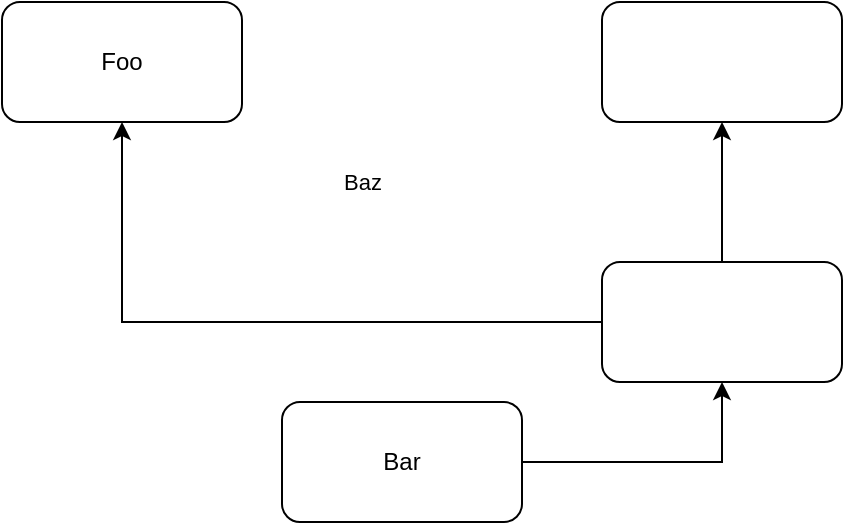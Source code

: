 <mxfile version="24.2.3" type="github">
  <diagram name="Page-1" id="52a04d89-c75d-2922-d76d-85b35f80e030">
    <mxGraphModel dx="984" dy="666" grid="1" gridSize="10" guides="1" tooltips="1" connect="1" arrows="1" fold="1" page="1" pageScale="1" pageWidth="1100" pageHeight="850" background="none" math="0" shadow="0">
      <root>
        <mxCell id="0" />
        <mxCell id="1" parent="0" />
        <mxCell id="GLv8Abzz86HeR-K9PCVT-4" style="edgeStyle=orthogonalEdgeStyle;rounded=0;orthogonalLoop=1;jettySize=auto;html=1;" edge="1" parent="1" source="GLv8Abzz86HeR-K9PCVT-2" target="GLv8Abzz86HeR-K9PCVT-3">
          <mxGeometry relative="1" as="geometry" />
        </mxCell>
        <mxCell id="GLv8Abzz86HeR-K9PCVT-2" value="Bar" style="rounded=1;whiteSpace=wrap;html=1;" vertex="1" parent="1">
          <mxGeometry x="400" y="310" width="120" height="60" as="geometry" />
        </mxCell>
        <mxCell id="GLv8Abzz86HeR-K9PCVT-6" style="edgeStyle=orthogonalEdgeStyle;rounded=0;orthogonalLoop=1;jettySize=auto;html=1;" edge="1" parent="1" source="GLv8Abzz86HeR-K9PCVT-3" target="GLv8Abzz86HeR-K9PCVT-5">
          <mxGeometry relative="1" as="geometry" />
        </mxCell>
        <mxCell id="GLv8Abzz86HeR-K9PCVT-3" value="" style="rounded=1;whiteSpace=wrap;html=1;" vertex="1" parent="1">
          <mxGeometry x="560" y="240" width="120" height="60" as="geometry" />
        </mxCell>
        <mxCell id="GLv8Abzz86HeR-K9PCVT-5" value="" style="rounded=1;whiteSpace=wrap;html=1;" vertex="1" parent="1">
          <mxGeometry x="560" y="110" width="120" height="60" as="geometry" />
        </mxCell>
        <mxCell id="GLv8Abzz86HeR-K9PCVT-7" value="Foo" style="rounded=1;whiteSpace=wrap;html=1;" vertex="1" parent="1">
          <mxGeometry x="260" y="110" width="120" height="60" as="geometry" />
        </mxCell>
        <mxCell id="GLv8Abzz86HeR-K9PCVT-8" style="edgeStyle=orthogonalEdgeStyle;rounded=0;orthogonalLoop=1;jettySize=auto;html=1;" edge="1" parent="1" source="GLv8Abzz86HeR-K9PCVT-3" target="GLv8Abzz86HeR-K9PCVT-7">
          <mxGeometry relative="1" as="geometry">
            <mxPoint x="490" y="190" as="targetPoint" />
          </mxGeometry>
        </mxCell>
        <mxCell id="GLv8Abzz86HeR-K9PCVT-9" value="Baz" style="edgeLabel;html=1;align=center;verticalAlign=middle;resizable=0;points=[];" vertex="1" connectable="0" parent="GLv8Abzz86HeR-K9PCVT-8">
          <mxGeometry x="-0.224" y="-3" relative="1" as="geometry">
            <mxPoint x="12" y="-67" as="offset" />
          </mxGeometry>
        </mxCell>
      </root>
    </mxGraphModel>
  </diagram>
</mxfile>
